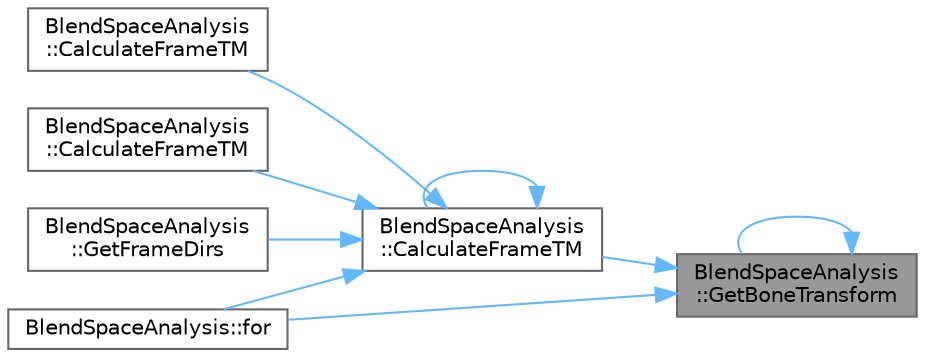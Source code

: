 digraph "BlendSpaceAnalysis::GetBoneTransform"
{
 // INTERACTIVE_SVG=YES
 // LATEX_PDF_SIZE
  bgcolor="transparent";
  edge [fontname=Helvetica,fontsize=10,labelfontname=Helvetica,labelfontsize=10];
  node [fontname=Helvetica,fontsize=10,shape=box,height=0.2,width=0.4];
  rankdir="RL";
  Node1 [id="Node000001",label="BlendSpaceAnalysis\l::GetBoneTransform",height=0.2,width=0.4,color="gray40", fillcolor="grey60", style="filled", fontcolor="black",tooltip=" "];
  Node1 -> Node2 [id="edge1_Node000001_Node000002",dir="back",color="steelblue1",style="solid",tooltip=" "];
  Node2 [id="Node000002",label="BlendSpaceAnalysis\l::CalculateFrameTM",height=0.2,width=0.4,color="grey40", fillcolor="white", style="filled",URL="$d6/d26/namespaceBlendSpaceAnalysis.html#ae6a68969f648d228cc1e82fa9f266096",tooltip=" "];
  Node2 -> Node3 [id="edge2_Node000002_Node000003",dir="back",color="steelblue1",style="solid",tooltip=" "];
  Node3 [id="Node000003",label="BlendSpaceAnalysis\l::CalculateFrameTM",height=0.2,width=0.4,color="grey40", fillcolor="white", style="filled",URL="$d6/d26/namespaceBlendSpaceAnalysis.html#a3e5d2f38ec46813255c46aebfe818cbd",tooltip=" "];
  Node2 -> Node4 [id="edge3_Node000002_Node000004",dir="back",color="steelblue1",style="solid",tooltip=" "];
  Node4 [id="Node000004",label="BlendSpaceAnalysis\l::CalculateFrameTM",height=0.2,width=0.4,color="grey40", fillcolor="white", style="filled",URL="$d6/d26/namespaceBlendSpaceAnalysis.html#ad3ef3e386dbe1ca621e0c3d4aa68bef2",tooltip=" "];
  Node2 -> Node2 [id="edge4_Node000002_Node000002",dir="back",color="steelblue1",style="solid",tooltip=" "];
  Node2 -> Node5 [id="edge5_Node000002_Node000005",dir="back",color="steelblue1",style="solid",tooltip=" "];
  Node5 [id="Node000005",label="BlendSpaceAnalysis::for",height=0.2,width=0.4,color="grey40", fillcolor="white", style="filled",URL="$d6/d26/namespaceBlendSpaceAnalysis.html#ad73b62624cd81d1803a03966abb2eb2c",tooltip=" "];
  Node2 -> Node6 [id="edge6_Node000002_Node000006",dir="back",color="steelblue1",style="solid",tooltip=" "];
  Node6 [id="Node000006",label="BlendSpaceAnalysis\l::GetFrameDirs",height=0.2,width=0.4,color="grey40", fillcolor="white", style="filled",URL="$d6/d26/namespaceBlendSpaceAnalysis.html#a996fd815f41f370bd7853a4f5911688f",tooltip=" "];
  Node1 -> Node5 [id="edge7_Node000001_Node000005",dir="back",color="steelblue1",style="solid",tooltip=" "];
  Node1 -> Node1 [id="edge8_Node000001_Node000001",dir="back",color="steelblue1",style="solid",tooltip=" "];
}
